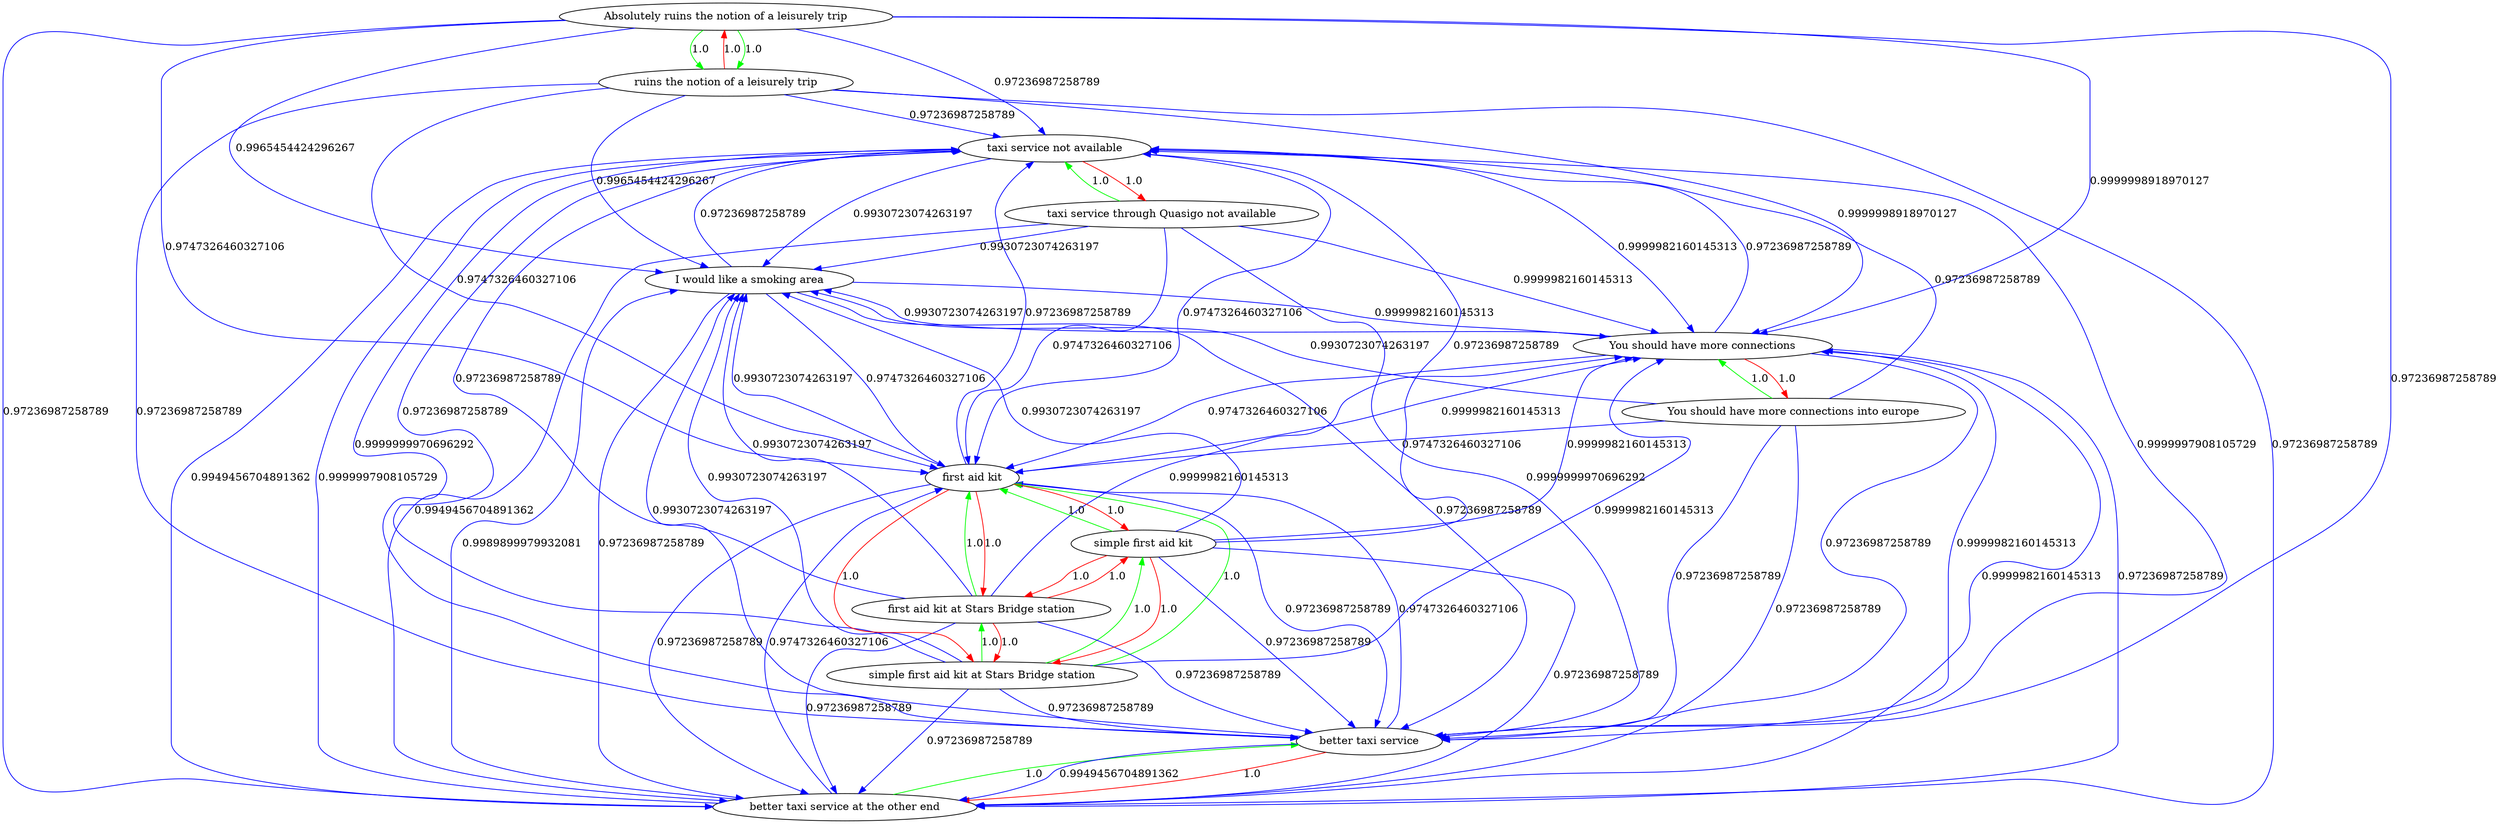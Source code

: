 digraph rawGraph {
"Absolutely ruins the notion of a leisurely trip";"ruins the notion of a leisurely trip";"I would like a smoking area";"You should have more connections into europe";"You should have more connections";"better taxi service at the other end";"better taxi service";"simple first aid kit at Stars Bridge station";"first aid kit at Stars Bridge station";"first aid kit";"simple first aid kit";"taxi service through Quasigo not available";"taxi service not available";"Absolutely ruins the notion of a leisurely trip" -> "ruins the notion of a leisurely trip" [label=1.0] [color=green]
"Absolutely ruins the notion of a leisurely trip" -> "ruins the notion of a leisurely trip" [label=1.0] [color=green]
"ruins the notion of a leisurely trip" -> "Absolutely ruins the notion of a leisurely trip" [label=1.0] [color=red]
"Absolutely ruins the notion of a leisurely trip" -> "I would like a smoking area" [label=0.9965454424296267] [color=blue]
"ruins the notion of a leisurely trip" -> "I would like a smoking area" [label=0.9965454424296267] [color=blue]
"You should have more connections into europe" -> "You should have more connections" [label=1.0] [color=green]
"You should have more connections" -> "You should have more connections into europe" [label=1.0] [color=red]
"Absolutely ruins the notion of a leisurely trip" -> "You should have more connections" [label=0.9999998918970127] [color=blue]
"ruins the notion of a leisurely trip" -> "You should have more connections" [label=0.9999998918970127] [color=blue]
"I would like a smoking area" -> "You should have more connections" [label=0.9999982160145313] [color=blue]
"You should have more connections into europe" -> "I would like a smoking area" [label=0.9930723074263197] [color=blue]
"You should have more connections" -> "I would like a smoking area" [label=0.9930723074263197] [color=blue]
"better taxi service at the other end" -> "better taxi service" [label=1.0] [color=green]
"better taxi service" -> "better taxi service at the other end" [label=1.0] [color=red]
"Absolutely ruins the notion of a leisurely trip" -> "better taxi service" [label=0.97236987258789] [color=blue]
"ruins the notion of a leisurely trip" -> "better taxi service" [label=0.97236987258789] [color=blue]
"I would like a smoking area" -> "better taxi service" [label=0.97236987258789] [color=blue]
"You should have more connections into europe" -> "better taxi service" [label=0.97236987258789] [color=blue]
"You should have more connections" -> "better taxi service" [label=0.97236987258789] [color=blue]
"better taxi service at the other end" -> "I would like a smoking area" [label=0.9989899979932081] [color=blue]
"better taxi service at the other end" -> "You should have more connections" [label=0.9999982160145313] [color=blue]
"better taxi service" -> "I would like a smoking area" [label=0.9930723074263197] [color=blue]
"better taxi service" -> "You should have more connections" [label=0.9999982160145313] [color=blue]
"simple first aid kit at Stars Bridge station" -> "first aid kit at Stars Bridge station" [label=1.0] [color=green]
"first aid kit at Stars Bridge station" -> "first aid kit" [label=1.0] [color=green]
"simple first aid kit at Stars Bridge station" -> "simple first aid kit" [label=1.0] [color=green]
"simple first aid kit" -> "first aid kit" [label=1.0] [color=green]
"simple first aid kit at Stars Bridge station" -> "first aid kit" [label=1.0] [color=green]
"first aid kit at Stars Bridge station" -> "simple first aid kit at Stars Bridge station" [label=1.0] [color=red]
"first aid kit at Stars Bridge station" -> "simple first aid kit" [label=1.0] [color=red]
"first aid kit" -> "simple first aid kit at Stars Bridge station" [label=1.0] [color=red]
"first aid kit" -> "first aid kit at Stars Bridge station" [label=1.0] [color=red]
"first aid kit" -> "simple first aid kit" [label=1.0] [color=red]
"simple first aid kit" -> "simple first aid kit at Stars Bridge station" [label=1.0] [color=red]
"simple first aid kit" -> "first aid kit at Stars Bridge station" [label=1.0] [color=red]
"Absolutely ruins the notion of a leisurely trip" -> "first aid kit" [label=0.9747326460327106] [color=blue]
"ruins the notion of a leisurely trip" -> "first aid kit" [label=0.9747326460327106] [color=blue]
"I would like a smoking area" -> "first aid kit" [label=0.9747326460327106] [color=blue]
"You should have more connections into europe" -> "first aid kit" [label=0.9747326460327106] [color=blue]
"You should have more connections" -> "first aid kit" [label=0.9747326460327106] [color=blue]
"better taxi service at the other end" -> "first aid kit" [label=0.9747326460327106] [color=blue]
"better taxi service" -> "first aid kit" [label=0.9747326460327106] [color=blue]
"simple first aid kit at Stars Bridge station" -> "I would like a smoking area" [label=0.9930723074263197] [color=blue]
"simple first aid kit at Stars Bridge station" -> "You should have more connections" [label=0.9999982160145313] [color=blue]
"simple first aid kit at Stars Bridge station" -> "better taxi service" [label=0.97236987258789] [color=blue]
"first aid kit at Stars Bridge station" -> "I would like a smoking area" [label=0.9930723074263197] [color=blue]
"first aid kit at Stars Bridge station" -> "You should have more connections" [label=0.9999982160145313] [color=blue]
"first aid kit at Stars Bridge station" -> "better taxi service" [label=0.97236987258789] [color=blue]
"first aid kit" -> "I would like a smoking area" [label=0.9930723074263197] [color=blue]
"first aid kit" -> "You should have more connections" [label=0.9999982160145313] [color=blue]
"first aid kit" -> "better taxi service" [label=0.97236987258789] [color=blue]
"simple first aid kit" -> "I would like a smoking area" [label=0.9930723074263197] [color=blue]
"simple first aid kit" -> "You should have more connections" [label=0.9999982160145313] [color=blue]
"simple first aid kit" -> "better taxi service" [label=0.97236987258789] [color=blue]
"taxi service through Quasigo not available" -> "taxi service not available" [label=1.0] [color=green]
"taxi service not available" -> "taxi service through Quasigo not available" [label=1.0] [color=red]
"better taxi service at the other end" -> "taxi service not available" [label=0.9999997908105729] [color=blue]
"better taxi service" -> "taxi service not available" [label=0.9999997908105729] [color=blue]
"taxi service through Quasigo not available" -> "I would like a smoking area" [label=0.9930723074263197] [color=blue]
"taxi service through Quasigo not available" -> "You should have more connections" [label=0.9999982160145313] [color=blue]
"taxi service through Quasigo not available" -> "better taxi service at the other end" [label=0.9949456704891362] [color=blue]
"taxi service through Quasigo not available" -> "better taxi service" [label=0.9999999970696292] [color=blue]
"taxi service through Quasigo not available" -> "first aid kit" [label=0.9747326460327106] [color=blue]
"taxi service not available" -> "I would like a smoking area" [label=0.9930723074263197] [color=blue]
"taxi service not available" -> "You should have more connections" [label=0.9999982160145313] [color=blue]
"taxi service not available" -> "better taxi service at the other end" [label=0.9949456704891362] [color=blue]
"taxi service not available" -> "better taxi service" [label=0.9999999970696292] [color=blue]
"taxi service not available" -> "first aid kit" [label=0.9747326460327106] [color=blue]
"Absolutely ruins the notion of a leisurely trip" -> "taxi service not available" [label=0.97236987258789] [color=blue]
"ruins the notion of a leisurely trip" -> "taxi service not available" [label=0.97236987258789] [color=blue]
"I would like a smoking area" -> "taxi service not available" [label=0.97236987258789] [color=blue]
"You should have more connections into europe" -> "taxi service not available" [label=0.97236987258789] [color=blue]
"You should have more connections" -> "taxi service not available" [label=0.97236987258789] [color=blue]
"better taxi service" -> "better taxi service at the other end" [label=0.9949456704891362] [color=blue]
"simple first aid kit at Stars Bridge station" -> "better taxi service at the other end" [label=0.97236987258789] [color=blue]
"simple first aid kit at Stars Bridge station" -> "taxi service not available" [label=0.97236987258789] [color=blue]
"first aid kit at Stars Bridge station" -> "better taxi service at the other end" [label=0.97236987258789] [color=blue]
"first aid kit at Stars Bridge station" -> "taxi service not available" [label=0.97236987258789] [color=blue]
"first aid kit" -> "better taxi service at the other end" [label=0.97236987258789] [color=blue]
"first aid kit" -> "taxi service not available" [label=0.97236987258789] [color=blue]
"simple first aid kit" -> "better taxi service at the other end" [label=0.97236987258789] [color=blue]
"simple first aid kit" -> "taxi service not available" [label=0.97236987258789] [color=blue]
"Absolutely ruins the notion of a leisurely trip" -> "better taxi service at the other end" [label=0.97236987258789] [color=blue]
"ruins the notion of a leisurely trip" -> "better taxi service at the other end" [label=0.97236987258789] [color=blue]
"I would like a smoking area" -> "better taxi service at the other end" [label=0.97236987258789] [color=blue]
"You should have more connections into europe" -> "better taxi service at the other end" [label=0.97236987258789] [color=blue]
"You should have more connections" -> "better taxi service at the other end" [label=0.97236987258789] [color=blue]
}